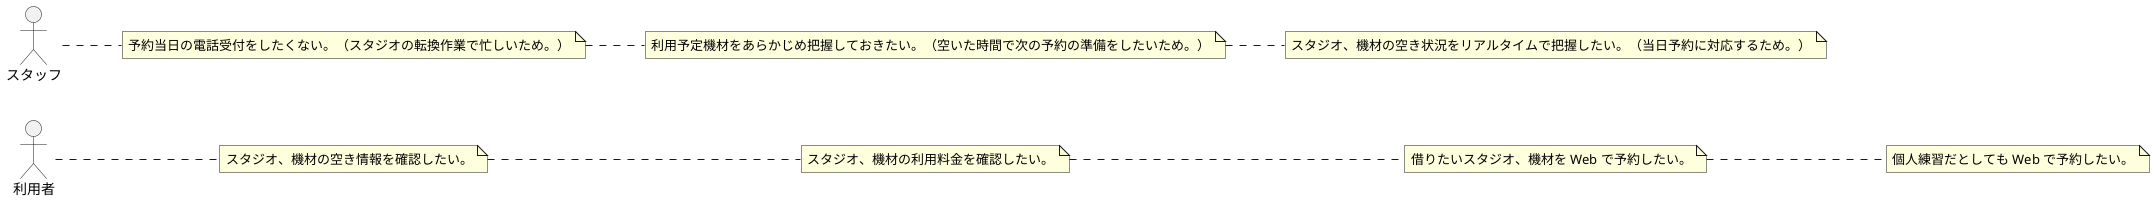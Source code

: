 @startuml RequirementModel

left to right direction

actor 利用者
note right : スタジオ、機材の空き情報を確認したい。
actor 利用者
note right : スタジオ、機材の利用料金を確認したい。
actor 利用者
note right : 借りたいスタジオ、機材を Web で予約したい。
actor 利用者
note right : 個人練習だとしても Web で予約したい。

actor スタッフ
note right : 予約当日の電話受付をしたくない。（スタジオの転換作業で忙しいため。）
actor スタッフ
note right : 利用予定機材をあらかじめ把握しておきたい。（空いた時間で次の予約の準備をしたいため。）
actor スタッフ
note right : スタジオ、機材の空き状況をリアルタイムで把握したい。（当日予約に対応するため。）

@enduml
